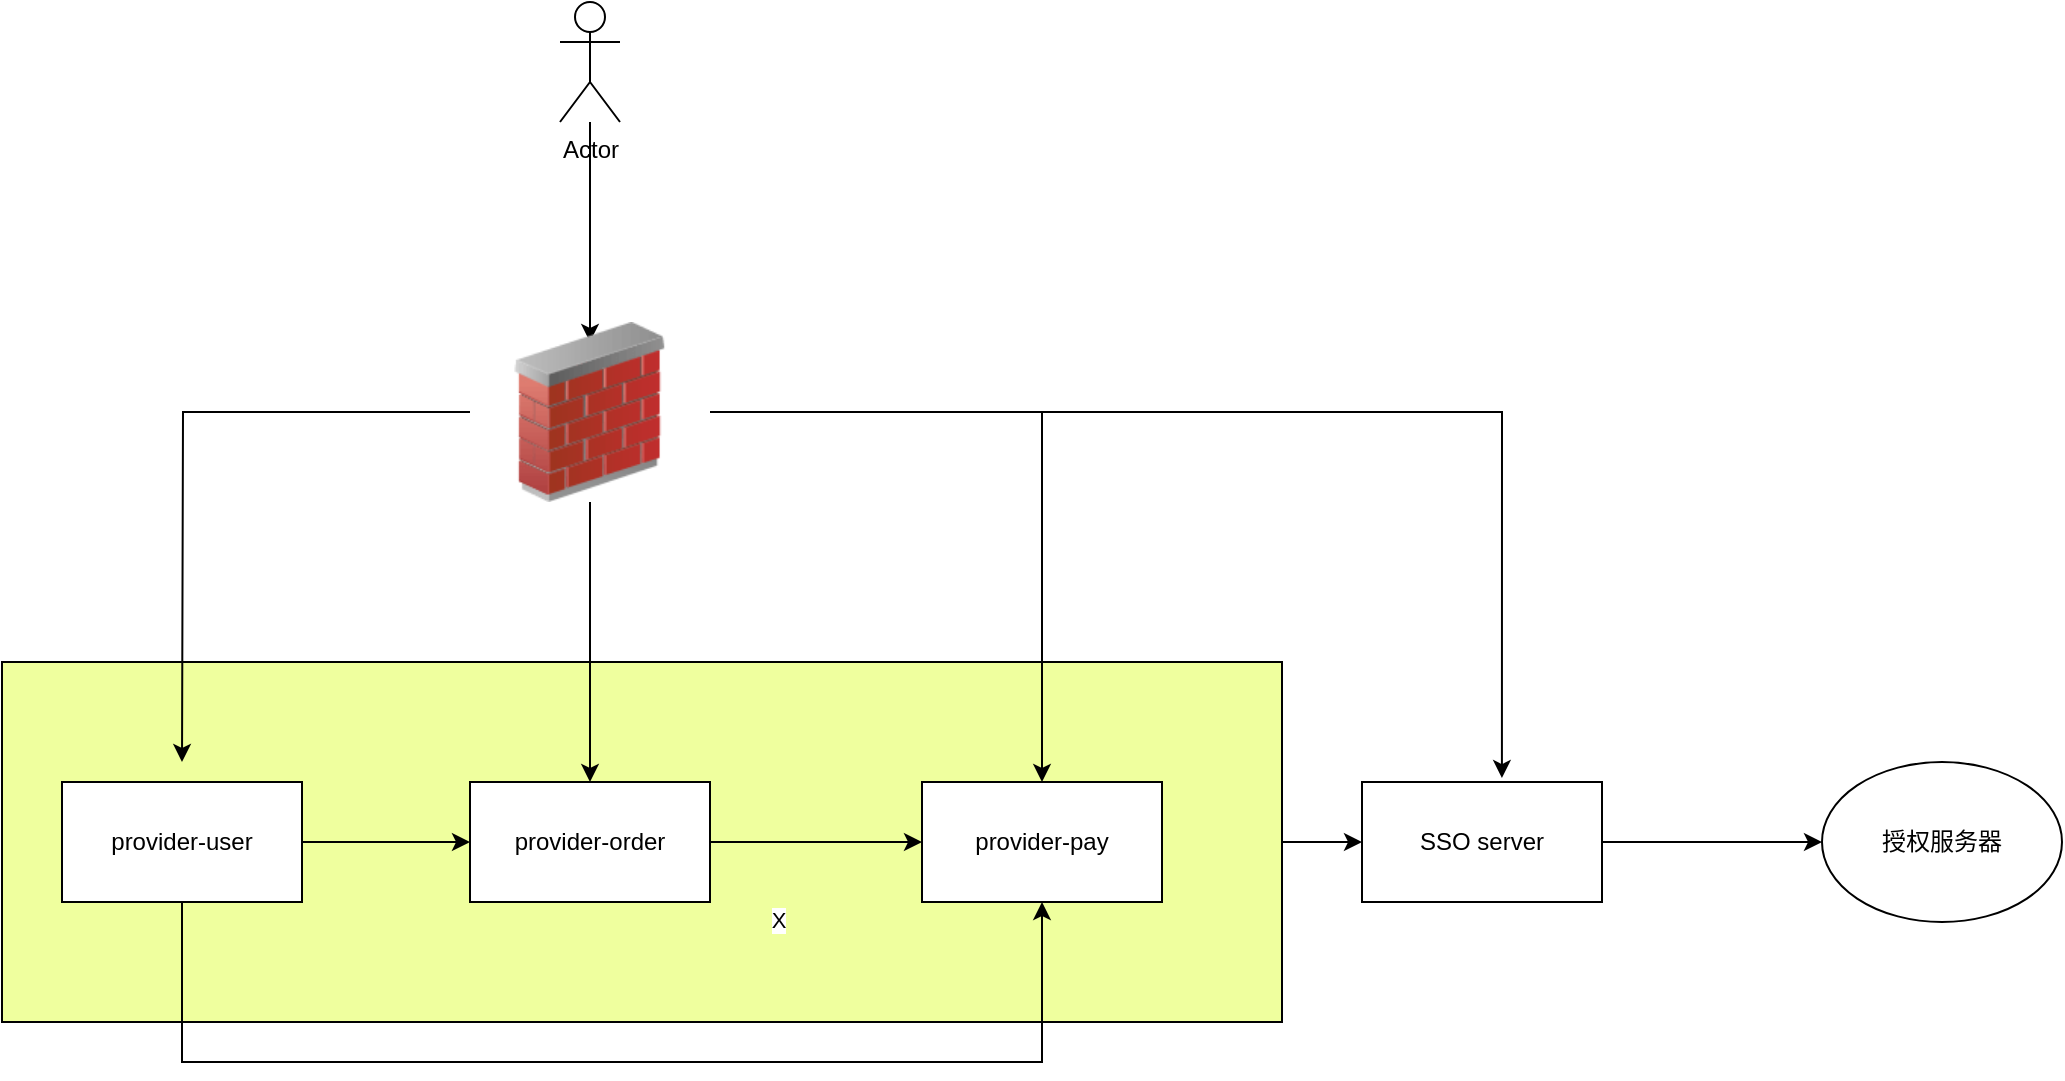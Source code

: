 <mxfile version="14.2.2" type="github">
  <diagram id="WlpuBGJG7gNHnUedRJI3" name="Page-1">
    <mxGraphModel dx="1422" dy="762" grid="1" gridSize="10" guides="1" tooltips="1" connect="1" arrows="1" fold="1" page="1" pageScale="1" pageWidth="827" pageHeight="1169" math="0" shadow="0">
      <root>
        <mxCell id="0" />
        <mxCell id="1" parent="0" />
        <mxCell id="r3bSi6JXldeUcfmKqR_b-22" style="edgeStyle=orthogonalEdgeStyle;rounded=0;orthogonalLoop=1;jettySize=auto;html=1;exitX=1;exitY=0.5;exitDx=0;exitDy=0;entryX=0;entryY=0.5;entryDx=0;entryDy=0;" edge="1" parent="1" source="r3bSi6JXldeUcfmKqR_b-18" target="r3bSi6JXldeUcfmKqR_b-20">
          <mxGeometry relative="1" as="geometry" />
        </mxCell>
        <mxCell id="r3bSi6JXldeUcfmKqR_b-18" value="" style="rounded=0;whiteSpace=wrap;html=1;fillColor=#EFFF9E;" vertex="1" parent="1">
          <mxGeometry x="120" y="360" width="640" height="180" as="geometry" />
        </mxCell>
        <mxCell id="r3bSi6JXldeUcfmKqR_b-2" style="edgeStyle=orthogonalEdgeStyle;rounded=0;orthogonalLoop=1;jettySize=auto;html=1;" edge="1" parent="1" source="r3bSi6JXldeUcfmKqR_b-1">
          <mxGeometry relative="1" as="geometry">
            <mxPoint x="414" y="200" as="targetPoint" />
          </mxGeometry>
        </mxCell>
        <mxCell id="r3bSi6JXldeUcfmKqR_b-1" value="Actor" style="shape=umlActor;verticalLabelPosition=bottom;verticalAlign=top;html=1;" vertex="1" parent="1">
          <mxGeometry x="399" y="30" width="30" height="60" as="geometry" />
        </mxCell>
        <mxCell id="r3bSi6JXldeUcfmKqR_b-5" style="edgeStyle=orthogonalEdgeStyle;rounded=0;orthogonalLoop=1;jettySize=auto;html=1;" edge="1" parent="1" source="r3bSi6JXldeUcfmKqR_b-4">
          <mxGeometry relative="1" as="geometry">
            <mxPoint x="210" y="410" as="targetPoint" />
          </mxGeometry>
        </mxCell>
        <mxCell id="r3bSi6JXldeUcfmKqR_b-7" style="edgeStyle=orthogonalEdgeStyle;rounded=0;orthogonalLoop=1;jettySize=auto;html=1;exitX=0.5;exitY=1;exitDx=0;exitDy=0;entryX=0.5;entryY=0;entryDx=0;entryDy=0;" edge="1" parent="1" source="r3bSi6JXldeUcfmKqR_b-4" target="r3bSi6JXldeUcfmKqR_b-8">
          <mxGeometry relative="1" as="geometry">
            <mxPoint x="414" y="410" as="targetPoint" />
          </mxGeometry>
        </mxCell>
        <mxCell id="r3bSi6JXldeUcfmKqR_b-9" style="edgeStyle=orthogonalEdgeStyle;rounded=0;orthogonalLoop=1;jettySize=auto;html=1;entryX=0.5;entryY=0;entryDx=0;entryDy=0;" edge="1" parent="1" source="r3bSi6JXldeUcfmKqR_b-4" target="r3bSi6JXldeUcfmKqR_b-10">
          <mxGeometry relative="1" as="geometry">
            <mxPoint x="630" y="420" as="targetPoint" />
          </mxGeometry>
        </mxCell>
        <mxCell id="r3bSi6JXldeUcfmKqR_b-19" style="edgeStyle=orthogonalEdgeStyle;rounded=0;orthogonalLoop=1;jettySize=auto;html=1;entryX=0.583;entryY=-0.033;entryDx=0;entryDy=0;entryPerimeter=0;" edge="1" parent="1" source="r3bSi6JXldeUcfmKqR_b-4" target="r3bSi6JXldeUcfmKqR_b-20">
          <mxGeometry relative="1" as="geometry">
            <mxPoint x="840" y="430" as="targetPoint" />
          </mxGeometry>
        </mxCell>
        <mxCell id="r3bSi6JXldeUcfmKqR_b-4" value="" style="image;html=1;image=img/lib/clip_art/networking/Firewall_02_128x128.png" vertex="1" parent="1">
          <mxGeometry x="354" y="190" width="120" height="90" as="geometry" />
        </mxCell>
        <mxCell id="r3bSi6JXldeUcfmKqR_b-14" style="edgeStyle=orthogonalEdgeStyle;rounded=0;orthogonalLoop=1;jettySize=auto;html=1;entryX=0;entryY=0.5;entryDx=0;entryDy=0;" edge="1" parent="1" source="r3bSi6JXldeUcfmKqR_b-6" target="r3bSi6JXldeUcfmKqR_b-8">
          <mxGeometry relative="1" as="geometry" />
        </mxCell>
        <mxCell id="r3bSi6JXldeUcfmKqR_b-15" style="edgeStyle=orthogonalEdgeStyle;rounded=0;orthogonalLoop=1;jettySize=auto;html=1;" edge="1" parent="1" source="r3bSi6JXldeUcfmKqR_b-6" target="r3bSi6JXldeUcfmKqR_b-10">
          <mxGeometry relative="1" as="geometry">
            <Array as="points">
              <mxPoint x="210" y="560" />
            </Array>
          </mxGeometry>
        </mxCell>
        <mxCell id="r3bSi6JXldeUcfmKqR_b-6" value="provider-user" style="rounded=0;whiteSpace=wrap;html=1;" vertex="1" parent="1">
          <mxGeometry x="150" y="420" width="120" height="60" as="geometry" />
        </mxCell>
        <mxCell id="r3bSi6JXldeUcfmKqR_b-16" style="edgeStyle=orthogonalEdgeStyle;rounded=0;orthogonalLoop=1;jettySize=auto;html=1;entryX=0;entryY=0.5;entryDx=0;entryDy=0;" edge="1" parent="1" source="r3bSi6JXldeUcfmKqR_b-8" target="r3bSi6JXldeUcfmKqR_b-10">
          <mxGeometry relative="1" as="geometry" />
        </mxCell>
        <mxCell id="r3bSi6JXldeUcfmKqR_b-17" value="X" style="edgeLabel;html=1;align=center;verticalAlign=middle;resizable=0;points=[];" vertex="1" connectable="0" parent="r3bSi6JXldeUcfmKqR_b-16">
          <mxGeometry x="-0.37" y="-3" relative="1" as="geometry">
            <mxPoint y="36" as="offset" />
          </mxGeometry>
        </mxCell>
        <mxCell id="r3bSi6JXldeUcfmKqR_b-8" value="provider-order" style="rounded=0;whiteSpace=wrap;html=1;" vertex="1" parent="1">
          <mxGeometry x="354" y="420" width="120" height="60" as="geometry" />
        </mxCell>
        <mxCell id="r3bSi6JXldeUcfmKqR_b-10" value="provider-pay" style="rounded=0;whiteSpace=wrap;html=1;" vertex="1" parent="1">
          <mxGeometry x="580" y="420" width="120" height="60" as="geometry" />
        </mxCell>
        <mxCell id="r3bSi6JXldeUcfmKqR_b-12" value="授权服务器" style="ellipse;whiteSpace=wrap;html=1;" vertex="1" parent="1">
          <mxGeometry x="1030" y="410" width="120" height="80" as="geometry" />
        </mxCell>
        <mxCell id="r3bSi6JXldeUcfmKqR_b-21" style="edgeStyle=orthogonalEdgeStyle;rounded=0;orthogonalLoop=1;jettySize=auto;html=1;entryX=0;entryY=0.5;entryDx=0;entryDy=0;" edge="1" parent="1" source="r3bSi6JXldeUcfmKqR_b-20" target="r3bSi6JXldeUcfmKqR_b-12">
          <mxGeometry relative="1" as="geometry" />
        </mxCell>
        <mxCell id="r3bSi6JXldeUcfmKqR_b-20" value="SSO server" style="rounded=0;whiteSpace=wrap;html=1;" vertex="1" parent="1">
          <mxGeometry x="800" y="420" width="120" height="60" as="geometry" />
        </mxCell>
      </root>
    </mxGraphModel>
  </diagram>
</mxfile>
